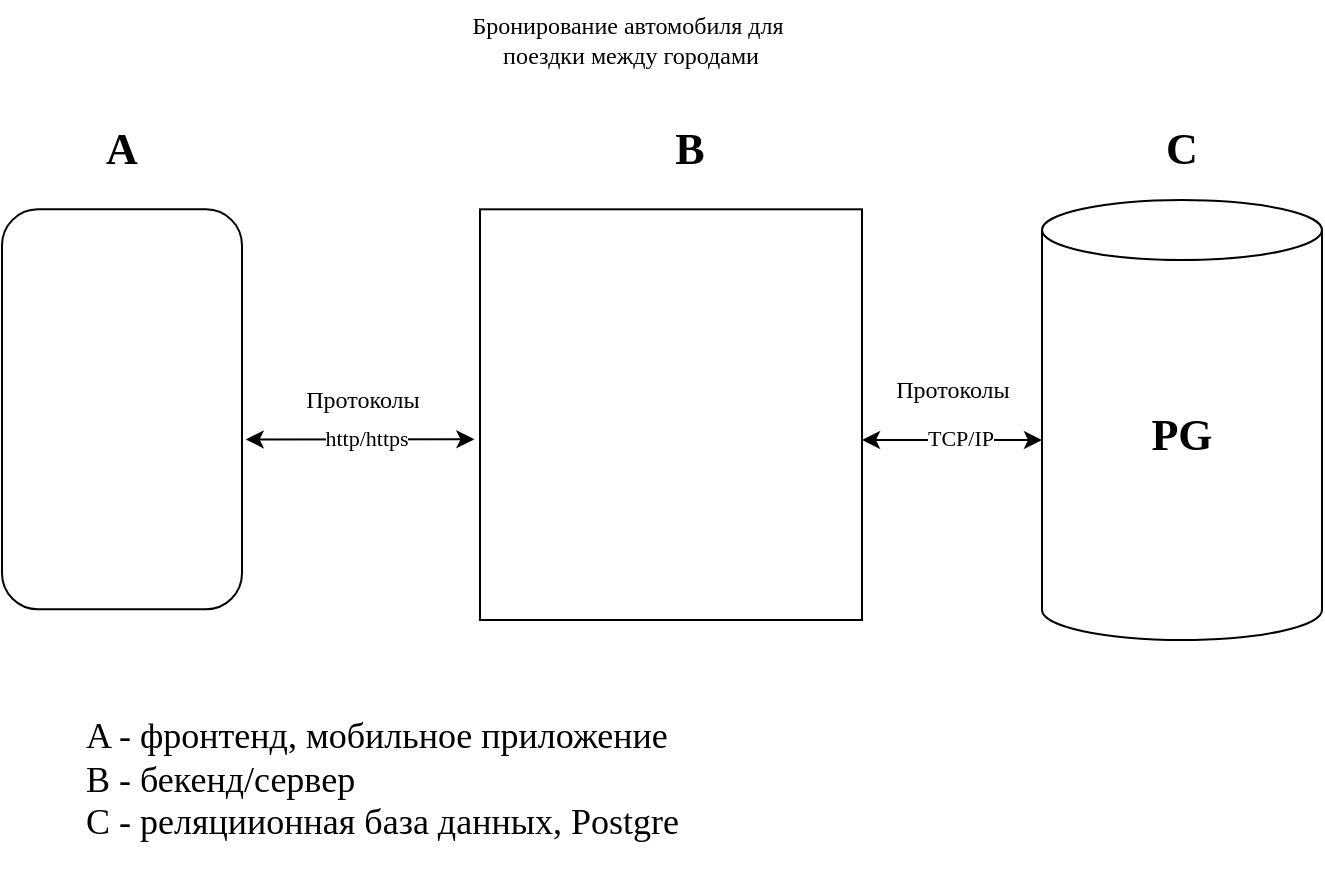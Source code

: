 <mxfile version="24.8.3">
  <diagram name="Страница 1" id="MTmdy5buGPvok7rcEeNA">
    <mxGraphModel dx="954" dy="555" grid="1" gridSize="10" guides="1" tooltips="1" connect="1" arrows="1" fold="1" page="1" pageScale="1" pageWidth="827" pageHeight="1169" math="0" shadow="0">
      <root>
        <mxCell id="0" />
        <mxCell id="1" parent="0" />
        <mxCell id="TyosaGSSSq8F9J0Ceh0f-29" value="" style="shape=cylinder3;whiteSpace=wrap;html=1;boundedLbl=1;backgroundOutline=1;size=15;" parent="1" vertex="1">
          <mxGeometry x="620" y="200" width="140" height="220" as="geometry" />
        </mxCell>
        <mxCell id="TyosaGSSSq8F9J0Ceh0f-33" value="A" style="text;html=1;strokeColor=none;fillColor=none;align=center;verticalAlign=middle;whiteSpace=wrap;rounded=0;fontStyle=1;fontSize=22;fontFamily=Comic Sans MS;" parent="1" vertex="1">
          <mxGeometry x="130" y="160" width="60" height="30" as="geometry" />
        </mxCell>
        <mxCell id="TyosaGSSSq8F9J0Ceh0f-34" value="B" style="text;html=1;strokeColor=none;fillColor=none;align=center;verticalAlign=middle;whiteSpace=wrap;rounded=0;fontStyle=1;fontSize=22;fontFamily=Comic Sans MS;" parent="1" vertex="1">
          <mxGeometry x="414" y="160" width="60" height="30" as="geometry" />
        </mxCell>
        <mxCell id="TyosaGSSSq8F9J0Ceh0f-35" value="C" style="text;html=1;strokeColor=none;fillColor=none;align=center;verticalAlign=middle;whiteSpace=wrap;rounded=0;fontStyle=1;fontSize=22;fontFamily=Comic Sans MS;" parent="1" vertex="1">
          <mxGeometry x="660" y="160" width="60" height="30" as="geometry" />
        </mxCell>
        <mxCell id="TyosaGSSSq8F9J0Ceh0f-40" value="&lt;font face=&quot;Comic Sans MS&quot;&gt;A - фронтенд, мобильное приложение&lt;br style=&quot;font-size: 18px;&quot;&gt;B - бекенд/сервер&lt;br style=&quot;font-size: 18px;&quot;&gt;C - реляциионная база данных, Postgre&lt;/font&gt;" style="text;html=1;strokeColor=none;fillColor=none;align=left;verticalAlign=middle;whiteSpace=wrap;rounded=0;fontSize=18;" parent="1" vertex="1">
          <mxGeometry x="140" y="440" width="440" height="100" as="geometry" />
        </mxCell>
        <mxCell id="TyosaGSSSq8F9J0Ceh0f-41" value="PG" style="text;html=1;strokeColor=none;fillColor=none;align=center;verticalAlign=middle;whiteSpace=wrap;rounded=0;fontSize=22;fontStyle=1;fontFamily=Comic Sans MS;" parent="1" vertex="1">
          <mxGeometry x="660" y="302.5" width="60" height="30" as="geometry" />
        </mxCell>
        <mxCell id="TyosaGSSSq8F9J0Ceh0f-44" value="Бронирование автомобиля для&amp;nbsp;&lt;div&gt;поездки между городами&lt;/div&gt;" style="text;html=1;align=center;verticalAlign=middle;resizable=0;points=[];autosize=1;strokeColor=none;fillColor=none;fontFamily=Comic Sans MS;" parent="1" vertex="1">
          <mxGeometry x="309" y="100" width="210" height="40" as="geometry" />
        </mxCell>
        <mxCell id="L9hECfsU2yTZtoAgdhoy-1" value="" style="endArrow=classic;startArrow=classic;html=1;rounded=0;exitX=0.553;exitY=-0.017;exitDx=0;exitDy=0;exitPerimeter=0;entryX=-0.02;entryY=0.562;entryDx=0;entryDy=0;entryPerimeter=0;" edge="1" parent="1">
          <mxGeometry width="50" height="50" relative="1" as="geometry">
            <mxPoint x="221.877" y="319.696" as="sourcePoint" />
            <mxPoint x="336.2" y="319.679" as="targetPoint" />
          </mxGeometry>
        </mxCell>
        <mxCell id="L9hECfsU2yTZtoAgdhoy-4" value="http/https" style="edgeLabel;html=1;align=center;verticalAlign=middle;resizable=0;points=[];fontFamily=Comic Sans MS;" vertex="1" connectable="0" parent="L9hECfsU2yTZtoAgdhoy-1">
          <mxGeometry x="-0.101" y="1" relative="1" as="geometry">
            <mxPoint x="8" as="offset" />
          </mxGeometry>
        </mxCell>
        <mxCell id="L9hECfsU2yTZtoAgdhoy-2" value="Протоколы" style="text;html=1;align=center;verticalAlign=middle;resizable=0;points=[];autosize=1;strokeColor=none;fillColor=none;fontFamily=Comic Sans MS;" vertex="1" parent="1">
          <mxGeometry x="235" y="285" width="90" height="30" as="geometry" />
        </mxCell>
        <mxCell id="L9hECfsU2yTZtoAgdhoy-5" value="Протоколы" style="text;html=1;align=center;verticalAlign=middle;resizable=0;points=[];autosize=1;strokeColor=none;fillColor=none;fontFamily=Comic Sans MS;" vertex="1" parent="1">
          <mxGeometry x="530" y="280" width="90" height="30" as="geometry" />
        </mxCell>
        <mxCell id="L9hECfsU2yTZtoAgdhoy-6" value="" style="endArrow=classic;startArrow=classic;html=1;rounded=0;exitX=0.553;exitY=-0.017;exitDx=0;exitDy=0;exitPerimeter=0;" edge="1" parent="1">
          <mxGeometry width="50" height="50" relative="1" as="geometry">
            <mxPoint x="530" y="320" as="sourcePoint" />
            <mxPoint x="620" y="320" as="targetPoint" />
          </mxGeometry>
        </mxCell>
        <mxCell id="L9hECfsU2yTZtoAgdhoy-7" value="TCP/IP" style="edgeLabel;html=1;align=center;verticalAlign=middle;resizable=0;points=[];fontFamily=Comic Sans MS;" vertex="1" connectable="0" parent="L9hECfsU2yTZtoAgdhoy-6">
          <mxGeometry x="-0.101" y="1" relative="1" as="geometry">
            <mxPoint x="8" as="offset" />
          </mxGeometry>
        </mxCell>
        <mxCell id="L9hECfsU2yTZtoAgdhoy-10" value="" style="rounded=1;whiteSpace=wrap;html=1;" vertex="1" parent="1">
          <mxGeometry x="100" y="204.66" width="120" height="200" as="geometry" />
        </mxCell>
        <mxCell id="L9hECfsU2yTZtoAgdhoy-13" value="" style="whiteSpace=wrap;html=1;" vertex="1" parent="1">
          <mxGeometry x="339" y="204.66" width="191" height="205.34" as="geometry" />
        </mxCell>
      </root>
    </mxGraphModel>
  </diagram>
</mxfile>
